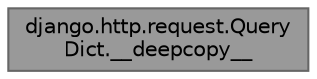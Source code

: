 digraph "django.http.request.QueryDict.__deepcopy__"
{
 
  bgcolor="transparent";
  edge [fontname=Helvetica,fontsize=10,labelfontname=Helvetica,labelfontsize=10];
  node [fontname=Helvetica,fontsize=10,shape=box,height=0.2,width=0.4];
  rankdir="LR";
  Node1 [id="Node000001",label="django.http.request.Query\lDict.__deepcopy__",height=0.2,width=0.4,color="gray40", fillcolor="grey60", style="filled", fontcolor="black",tooltip=" "];
}
